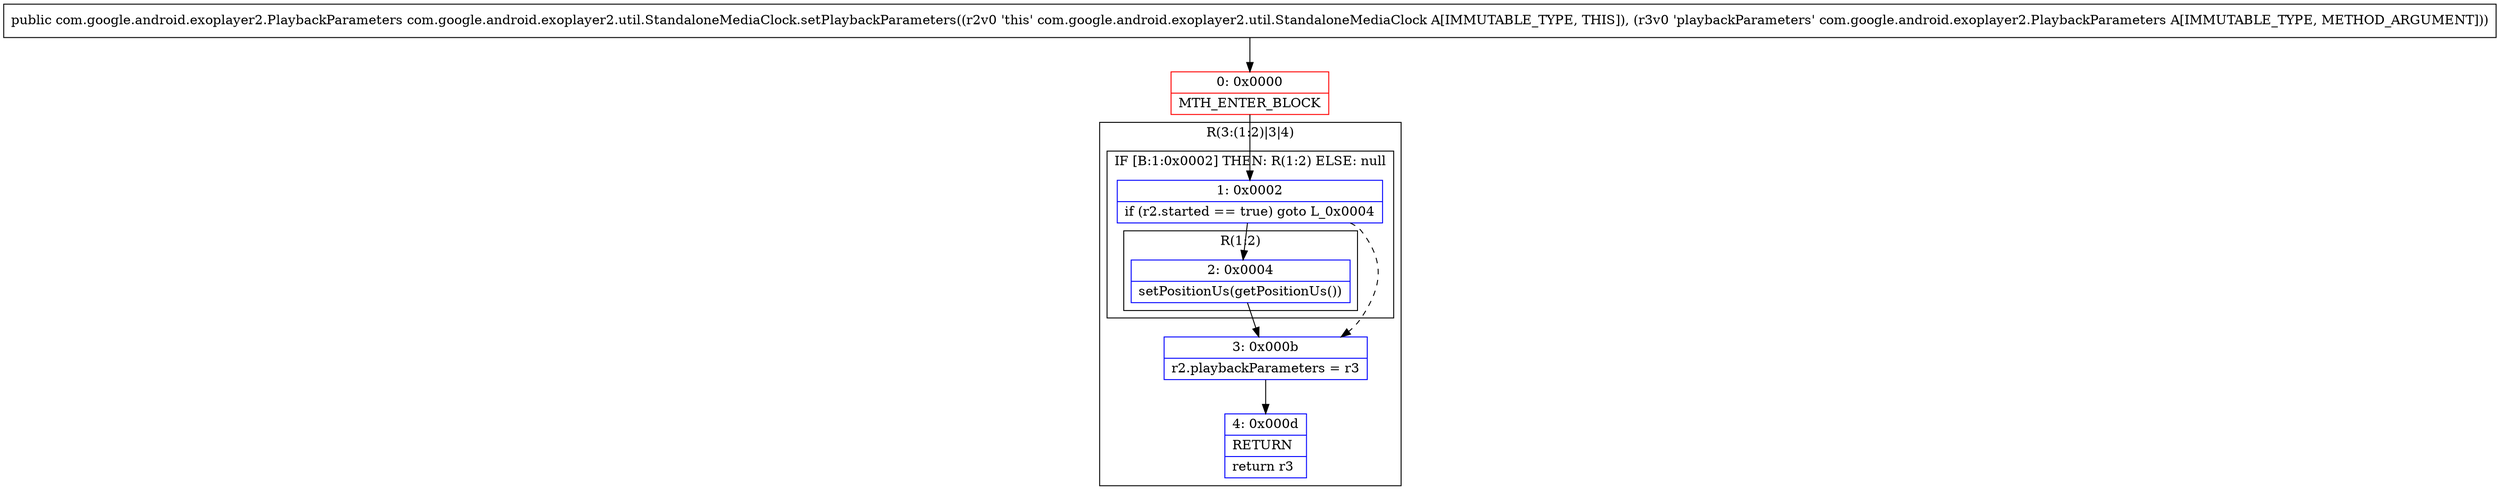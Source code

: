 digraph "CFG forcom.google.android.exoplayer2.util.StandaloneMediaClock.setPlaybackParameters(Lcom\/google\/android\/exoplayer2\/PlaybackParameters;)Lcom\/google\/android\/exoplayer2\/PlaybackParameters;" {
subgraph cluster_Region_1095713555 {
label = "R(3:(1:2)|3|4)";
node [shape=record,color=blue];
subgraph cluster_IfRegion_326206911 {
label = "IF [B:1:0x0002] THEN: R(1:2) ELSE: null";
node [shape=record,color=blue];
Node_1 [shape=record,label="{1\:\ 0x0002|if (r2.started == true) goto L_0x0004\l}"];
subgraph cluster_Region_445497332 {
label = "R(1:2)";
node [shape=record,color=blue];
Node_2 [shape=record,label="{2\:\ 0x0004|setPositionUs(getPositionUs())\l}"];
}
}
Node_3 [shape=record,label="{3\:\ 0x000b|r2.playbackParameters = r3\l}"];
Node_4 [shape=record,label="{4\:\ 0x000d|RETURN\l|return r3\l}"];
}
Node_0 [shape=record,color=red,label="{0\:\ 0x0000|MTH_ENTER_BLOCK\l}"];
MethodNode[shape=record,label="{public com.google.android.exoplayer2.PlaybackParameters com.google.android.exoplayer2.util.StandaloneMediaClock.setPlaybackParameters((r2v0 'this' com.google.android.exoplayer2.util.StandaloneMediaClock A[IMMUTABLE_TYPE, THIS]), (r3v0 'playbackParameters' com.google.android.exoplayer2.PlaybackParameters A[IMMUTABLE_TYPE, METHOD_ARGUMENT])) }"];
MethodNode -> Node_0;
Node_1 -> Node_2;
Node_1 -> Node_3[style=dashed];
Node_2 -> Node_3;
Node_3 -> Node_4;
Node_0 -> Node_1;
}


